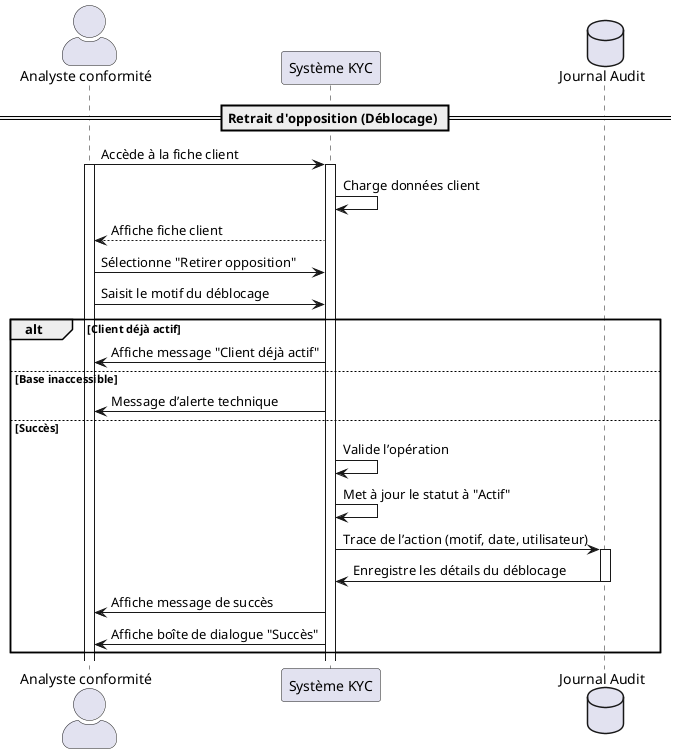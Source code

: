 @startuml UC037
skinparam actorStyle awesome

actor "Analyste conformité" as Analyste
participant "Système KYC" as Système
database "Journal Audit" as Journal

== Retrait d'opposition (Déblocage) ==

Analyste -> Système : Accède à la fiche client
activate Analyste
activate Système
Système -> Système : Charge données client
Système --> Analyste : Affiche fiche client
Analyste -> Système : Sélectionne "Retirer opposition"
Analyste -> Système : Saisit le motif du déblocage

alt Client déjà actif
    Système -> Analyste : Affiche message "Client déjà actif"
else Base inaccessible
    Système -> Analyste : Message d’alerte technique
else Succès
    Système -> Système : Valide l’opération
    Système -> Système : Met à jour le statut à "Actif"
    Système -> Journal : Trace de l’action (motif, date, utilisateur)
    activate Journal
    Journal -> Système : Enregistre les détails du déblocage
    deactivate Journal
    Système -> Analyste : Affiche message de succès
    Système -> Analyste : Affiche boîte de dialogue "Succès"
end

@enduml
